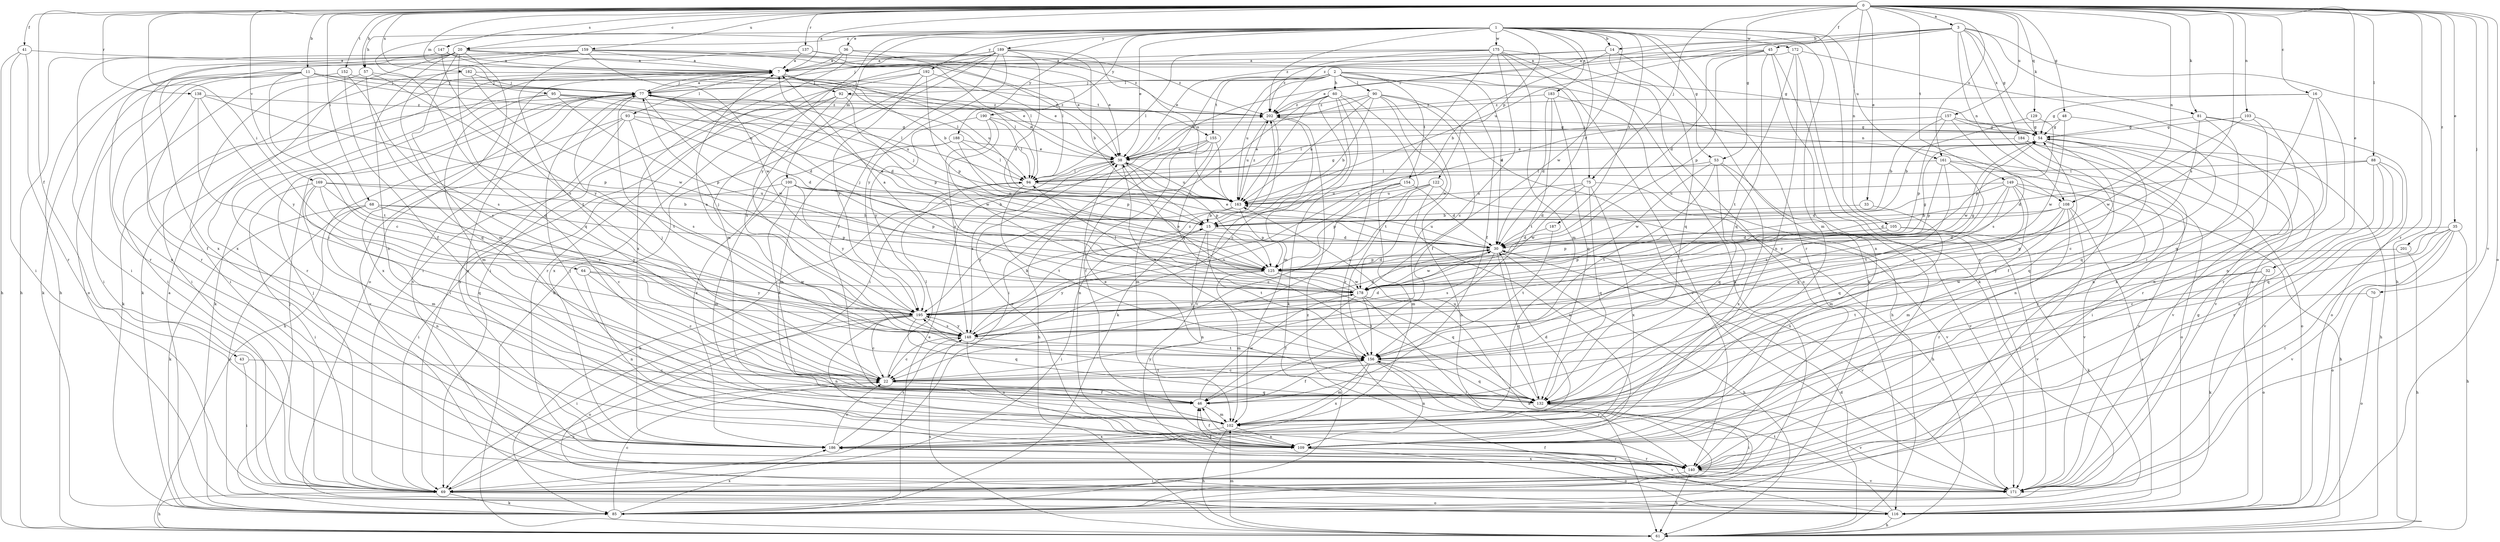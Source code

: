 strict digraph  {
0;
1;
2;
3;
7;
11;
14;
15;
16;
20;
22;
30;
32;
33;
35;
36;
38;
41;
43;
45;
46;
48;
53;
54;
57;
60;
61;
64;
68;
69;
70;
75;
77;
81;
85;
88;
90;
92;
93;
94;
95;
100;
102;
103;
105;
108;
109;
116;
122;
125;
129;
132;
137;
138;
140;
147;
148;
149;
152;
154;
155;
156;
157;
159;
161;
163;
169;
171;
172;
175;
178;
182;
183;
184;
186;
187;
188;
189;
190;
192;
195;
201;
202;
0 -> 3  [label=a];
0 -> 7  [label=a];
0 -> 11  [label=b];
0 -> 16  [label=c];
0 -> 20  [label=c];
0 -> 32  [label=e];
0 -> 33  [label=e];
0 -> 35  [label=e];
0 -> 41  [label=f];
0 -> 43  [label=f];
0 -> 45  [label=f];
0 -> 48  [label=g];
0 -> 53  [label=g];
0 -> 57  [label=h];
0 -> 64  [label=i];
0 -> 68  [label=i];
0 -> 70  [label=j];
0 -> 75  [label=j];
0 -> 81  [label=k];
0 -> 88  [label=l];
0 -> 95  [label=m];
0 -> 103  [label=n];
0 -> 105  [label=n];
0 -> 108  [label=n];
0 -> 116  [label=o];
0 -> 129  [label=q];
0 -> 137  [label=r];
0 -> 138  [label=r];
0 -> 140  [label=r];
0 -> 147  [label=s];
0 -> 148  [label=s];
0 -> 149  [label=t];
0 -> 152  [label=t];
0 -> 157  [label=u];
0 -> 159  [label=u];
0 -> 161  [label=u];
0 -> 169  [label=v];
0 -> 171  [label=v];
0 -> 182  [label=x];
0 -> 201  [label=z];
1 -> 14  [label=b];
1 -> 20  [label=c];
1 -> 30  [label=d];
1 -> 36  [label=e];
1 -> 38  [label=e];
1 -> 53  [label=g];
1 -> 57  [label=h];
1 -> 100  [label=m];
1 -> 102  [label=m];
1 -> 122  [label=p];
1 -> 132  [label=q];
1 -> 140  [label=r];
1 -> 161  [label=u];
1 -> 171  [label=v];
1 -> 172  [label=w];
1 -> 175  [label=w];
1 -> 178  [label=w];
1 -> 183  [label=x];
1 -> 187  [label=y];
1 -> 188  [label=y];
1 -> 189  [label=y];
1 -> 190  [label=y];
1 -> 192  [label=y];
1 -> 195  [label=y];
1 -> 202  [label=z];
2 -> 30  [label=d];
2 -> 46  [label=f];
2 -> 60  [label=h];
2 -> 69  [label=i];
2 -> 75  [label=j];
2 -> 77  [label=j];
2 -> 90  [label=l];
2 -> 92  [label=l];
2 -> 108  [label=n];
2 -> 132  [label=q];
2 -> 154  [label=t];
2 -> 155  [label=t];
2 -> 163  [label=u];
3 -> 14  [label=b];
3 -> 38  [label=e];
3 -> 54  [label=g];
3 -> 61  [label=h];
3 -> 69  [label=i];
3 -> 81  [label=k];
3 -> 108  [label=n];
3 -> 163  [label=u];
3 -> 184  [label=x];
3 -> 202  [label=z];
7 -> 77  [label=j];
7 -> 85  [label=k];
7 -> 92  [label=l];
7 -> 93  [label=l];
7 -> 140  [label=r];
7 -> 155  [label=t];
7 -> 163  [label=u];
7 -> 171  [label=v];
11 -> 22  [label=c];
11 -> 38  [label=e];
11 -> 69  [label=i];
11 -> 77  [label=j];
11 -> 85  [label=k];
11 -> 94  [label=l];
11 -> 116  [label=o];
11 -> 156  [label=t];
11 -> 163  [label=u];
11 -> 186  [label=x];
14 -> 7  [label=a];
14 -> 15  [label=b];
14 -> 38  [label=e];
14 -> 85  [label=k];
14 -> 132  [label=q];
15 -> 30  [label=d];
15 -> 69  [label=i];
15 -> 77  [label=j];
15 -> 109  [label=n];
15 -> 156  [label=t];
16 -> 54  [label=g];
16 -> 109  [label=n];
16 -> 132  [label=q];
16 -> 140  [label=r];
16 -> 202  [label=z];
20 -> 7  [label=a];
20 -> 38  [label=e];
20 -> 61  [label=h];
20 -> 102  [label=m];
20 -> 109  [label=n];
20 -> 116  [label=o];
20 -> 132  [label=q];
20 -> 140  [label=r];
20 -> 186  [label=x];
22 -> 46  [label=f];
22 -> 77  [label=j];
22 -> 94  [label=l];
22 -> 132  [label=q];
22 -> 156  [label=t];
30 -> 38  [label=e];
30 -> 61  [label=h];
30 -> 125  [label=p];
30 -> 132  [label=q];
30 -> 148  [label=s];
30 -> 163  [label=u];
30 -> 171  [label=v];
30 -> 178  [label=w];
32 -> 85  [label=k];
32 -> 116  [label=o];
32 -> 156  [label=t];
32 -> 178  [label=w];
33 -> 15  [label=b];
33 -> 186  [label=x];
35 -> 22  [label=c];
35 -> 30  [label=d];
35 -> 61  [label=h];
35 -> 116  [label=o];
35 -> 140  [label=r];
35 -> 171  [label=v];
35 -> 195  [label=y];
36 -> 7  [label=a];
36 -> 69  [label=i];
36 -> 94  [label=l];
36 -> 186  [label=x];
36 -> 202  [label=z];
38 -> 94  [label=l];
38 -> 125  [label=p];
38 -> 148  [label=s];
38 -> 156  [label=t];
38 -> 163  [label=u];
38 -> 202  [label=z];
41 -> 7  [label=a];
41 -> 61  [label=h];
41 -> 69  [label=i];
41 -> 140  [label=r];
43 -> 22  [label=c];
43 -> 69  [label=i];
45 -> 7  [label=a];
45 -> 30  [label=d];
45 -> 109  [label=n];
45 -> 125  [label=p];
45 -> 132  [label=q];
45 -> 140  [label=r];
45 -> 202  [label=z];
46 -> 102  [label=m];
46 -> 178  [label=w];
48 -> 54  [label=g];
48 -> 132  [label=q];
48 -> 163  [label=u];
48 -> 178  [label=w];
53 -> 94  [label=l];
53 -> 132  [label=q];
53 -> 156  [label=t];
53 -> 171  [label=v];
53 -> 178  [label=w];
53 -> 186  [label=x];
54 -> 38  [label=e];
54 -> 46  [label=f];
54 -> 61  [label=h];
54 -> 132  [label=q];
54 -> 171  [label=v];
54 -> 178  [label=w];
57 -> 69  [label=i];
57 -> 77  [label=j];
57 -> 132  [label=q];
57 -> 195  [label=y];
60 -> 22  [label=c];
60 -> 69  [label=i];
60 -> 85  [label=k];
60 -> 102  [label=m];
60 -> 140  [label=r];
60 -> 156  [label=t];
60 -> 163  [label=u];
60 -> 202  [label=z];
61 -> 30  [label=d];
61 -> 102  [label=m];
61 -> 148  [label=s];
64 -> 22  [label=c];
64 -> 109  [label=n];
64 -> 178  [label=w];
64 -> 195  [label=y];
68 -> 15  [label=b];
68 -> 85  [label=k];
68 -> 109  [label=n];
68 -> 116  [label=o];
68 -> 125  [label=p];
68 -> 195  [label=y];
69 -> 22  [label=c];
69 -> 61  [label=h];
69 -> 77  [label=j];
69 -> 85  [label=k];
69 -> 116  [label=o];
70 -> 116  [label=o];
70 -> 195  [label=y];
75 -> 30  [label=d];
75 -> 61  [label=h];
75 -> 132  [label=q];
75 -> 163  [label=u];
75 -> 178  [label=w];
75 -> 186  [label=x];
77 -> 7  [label=a];
77 -> 30  [label=d];
77 -> 38  [label=e];
77 -> 85  [label=k];
77 -> 109  [label=n];
77 -> 156  [label=t];
77 -> 163  [label=u];
77 -> 178  [label=w];
77 -> 186  [label=x];
77 -> 202  [label=z];
81 -> 22  [label=c];
81 -> 54  [label=g];
81 -> 109  [label=n];
81 -> 116  [label=o];
81 -> 140  [label=r];
85 -> 7  [label=a];
85 -> 22  [label=c];
85 -> 38  [label=e];
85 -> 77  [label=j];
85 -> 186  [label=x];
88 -> 30  [label=d];
88 -> 94  [label=l];
88 -> 109  [label=n];
88 -> 132  [label=q];
88 -> 140  [label=r];
88 -> 171  [label=v];
90 -> 15  [label=b];
90 -> 38  [label=e];
90 -> 46  [label=f];
90 -> 61  [label=h];
90 -> 163  [label=u];
90 -> 171  [label=v];
90 -> 178  [label=w];
90 -> 202  [label=z];
92 -> 69  [label=i];
92 -> 125  [label=p];
92 -> 148  [label=s];
92 -> 186  [label=x];
92 -> 202  [label=z];
93 -> 30  [label=d];
93 -> 54  [label=g];
93 -> 61  [label=h];
93 -> 148  [label=s];
93 -> 171  [label=v];
93 -> 186  [label=x];
94 -> 54  [label=g];
94 -> 85  [label=k];
94 -> 156  [label=t];
94 -> 163  [label=u];
95 -> 30  [label=d];
95 -> 85  [label=k];
95 -> 94  [label=l];
95 -> 102  [label=m];
95 -> 125  [label=p];
95 -> 202  [label=z];
100 -> 15  [label=b];
100 -> 46  [label=f];
100 -> 69  [label=i];
100 -> 102  [label=m];
100 -> 125  [label=p];
100 -> 163  [label=u];
100 -> 195  [label=y];
102 -> 30  [label=d];
102 -> 61  [label=h];
102 -> 109  [label=n];
102 -> 186  [label=x];
103 -> 54  [label=g];
103 -> 109  [label=n];
103 -> 178  [label=w];
103 -> 186  [label=x];
105 -> 30  [label=d];
105 -> 85  [label=k];
105 -> 125  [label=p];
105 -> 171  [label=v];
108 -> 15  [label=b];
108 -> 30  [label=d];
108 -> 69  [label=i];
108 -> 102  [label=m];
108 -> 116  [label=o];
108 -> 140  [label=r];
108 -> 195  [label=y];
109 -> 38  [label=e];
109 -> 46  [label=f];
109 -> 77  [label=j];
109 -> 116  [label=o];
109 -> 140  [label=r];
109 -> 171  [label=v];
116 -> 61  [label=h];
116 -> 156  [label=t];
116 -> 202  [label=z];
122 -> 109  [label=n];
122 -> 125  [label=p];
122 -> 148  [label=s];
122 -> 163  [label=u];
122 -> 171  [label=v];
125 -> 7  [label=a];
125 -> 30  [label=d];
125 -> 54  [label=g];
125 -> 77  [label=j];
125 -> 102  [label=m];
125 -> 132  [label=q];
125 -> 178  [label=w];
125 -> 195  [label=y];
129 -> 15  [label=b];
129 -> 54  [label=g];
129 -> 125  [label=p];
132 -> 38  [label=e];
132 -> 69  [label=i];
132 -> 163  [label=u];
132 -> 171  [label=v];
132 -> 195  [label=y];
137 -> 7  [label=a];
137 -> 38  [label=e];
137 -> 156  [label=t];
137 -> 202  [label=z];
138 -> 22  [label=c];
138 -> 46  [label=f];
138 -> 125  [label=p];
138 -> 195  [label=y];
138 -> 202  [label=z];
140 -> 46  [label=f];
140 -> 61  [label=h];
140 -> 69  [label=i];
140 -> 171  [label=v];
140 -> 186  [label=x];
147 -> 7  [label=a];
147 -> 15  [label=b];
147 -> 61  [label=h];
147 -> 148  [label=s];
148 -> 7  [label=a];
148 -> 22  [label=c];
148 -> 30  [label=d];
148 -> 109  [label=n];
148 -> 156  [label=t];
148 -> 195  [label=y];
148 -> 202  [label=z];
149 -> 30  [label=d];
149 -> 61  [label=h];
149 -> 102  [label=m];
149 -> 132  [label=q];
149 -> 148  [label=s];
149 -> 163  [label=u];
149 -> 171  [label=v];
149 -> 195  [label=y];
152 -> 46  [label=f];
152 -> 69  [label=i];
152 -> 77  [label=j];
152 -> 148  [label=s];
154 -> 22  [label=c];
154 -> 30  [label=d];
154 -> 102  [label=m];
154 -> 148  [label=s];
154 -> 163  [label=u];
155 -> 38  [label=e];
155 -> 46  [label=f];
155 -> 61  [label=h];
155 -> 102  [label=m];
155 -> 109  [label=n];
155 -> 163  [label=u];
156 -> 22  [label=c];
156 -> 46  [label=f];
156 -> 54  [label=g];
156 -> 102  [label=m];
156 -> 109  [label=n];
156 -> 132  [label=q];
156 -> 140  [label=r];
156 -> 186  [label=x];
157 -> 15  [label=b];
157 -> 54  [label=g];
157 -> 94  [label=l];
157 -> 125  [label=p];
157 -> 148  [label=s];
157 -> 171  [label=v];
159 -> 7  [label=a];
159 -> 22  [label=c];
159 -> 38  [label=e];
159 -> 54  [label=g];
159 -> 69  [label=i];
159 -> 94  [label=l];
159 -> 140  [label=r];
159 -> 178  [label=w];
159 -> 186  [label=x];
161 -> 94  [label=l];
161 -> 116  [label=o];
161 -> 125  [label=p];
161 -> 132  [label=q];
161 -> 156  [label=t];
161 -> 171  [label=v];
163 -> 15  [label=b];
163 -> 125  [label=p];
163 -> 195  [label=y];
163 -> 202  [label=z];
169 -> 15  [label=b];
169 -> 22  [label=c];
169 -> 69  [label=i];
169 -> 102  [label=m];
169 -> 132  [label=q];
169 -> 148  [label=s];
169 -> 163  [label=u];
171 -> 46  [label=f];
171 -> 54  [label=g];
172 -> 7  [label=a];
172 -> 85  [label=k];
172 -> 109  [label=n];
172 -> 116  [label=o];
172 -> 156  [label=t];
175 -> 7  [label=a];
175 -> 22  [label=c];
175 -> 85  [label=k];
175 -> 94  [label=l];
175 -> 102  [label=m];
175 -> 116  [label=o];
175 -> 140  [label=r];
175 -> 148  [label=s];
175 -> 202  [label=z];
178 -> 7  [label=a];
178 -> 38  [label=e];
178 -> 46  [label=f];
178 -> 54  [label=g];
178 -> 69  [label=i];
178 -> 85  [label=k];
178 -> 94  [label=l];
178 -> 156  [label=t];
178 -> 195  [label=y];
182 -> 69  [label=i];
182 -> 77  [label=j];
182 -> 94  [label=l];
182 -> 178  [label=w];
183 -> 30  [label=d];
183 -> 61  [label=h];
183 -> 132  [label=q];
183 -> 156  [label=t];
183 -> 202  [label=z];
184 -> 38  [label=e];
184 -> 69  [label=i];
184 -> 109  [label=n];
184 -> 116  [label=o];
186 -> 22  [label=c];
186 -> 140  [label=r];
186 -> 148  [label=s];
187 -> 30  [label=d];
187 -> 156  [label=t];
188 -> 38  [label=e];
188 -> 94  [label=l];
188 -> 102  [label=m];
188 -> 125  [label=p];
188 -> 186  [label=x];
189 -> 7  [label=a];
189 -> 15  [label=b];
189 -> 30  [label=d];
189 -> 46  [label=f];
189 -> 61  [label=h];
189 -> 69  [label=i];
189 -> 77  [label=j];
189 -> 102  [label=m];
189 -> 163  [label=u];
189 -> 195  [label=y];
190 -> 54  [label=g];
190 -> 94  [label=l];
190 -> 148  [label=s];
190 -> 178  [label=w];
190 -> 195  [label=y];
192 -> 38  [label=e];
192 -> 77  [label=j];
192 -> 125  [label=p];
192 -> 140  [label=r];
192 -> 195  [label=y];
195 -> 15  [label=b];
195 -> 22  [label=c];
195 -> 30  [label=d];
195 -> 69  [label=i];
195 -> 77  [label=j];
195 -> 109  [label=n];
195 -> 116  [label=o];
195 -> 132  [label=q];
195 -> 148  [label=s];
201 -> 61  [label=h];
201 -> 125  [label=p];
202 -> 54  [label=g];
202 -> 85  [label=k];
202 -> 163  [label=u];
202 -> 171  [label=v];
}
